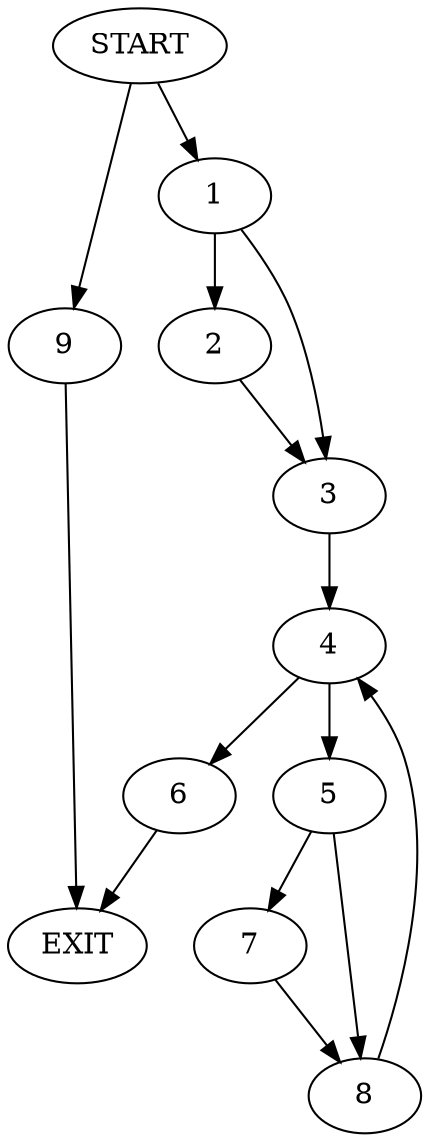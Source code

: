digraph {
0 [label="START"]
10 [label="EXIT"]
0 -> 1
1 -> 2
1 -> 3
2 -> 3
3 -> 4
4 -> 5
4 -> 6
6 -> 10
5 -> 7
5 -> 8
7 -> 8
8 -> 4
0 -> 9
9 -> 10
}
